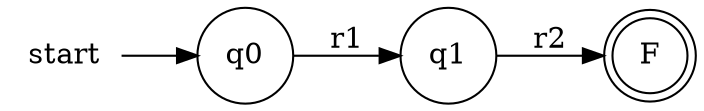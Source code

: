 digraph G{
    rankdir=LR
    start[shape=plaintext]
    q0,q1[shape=circle]
    F[shape=doublecircle]
    start->q0
    q0->q1[label=r1]
    q1->F[label=r2]
}